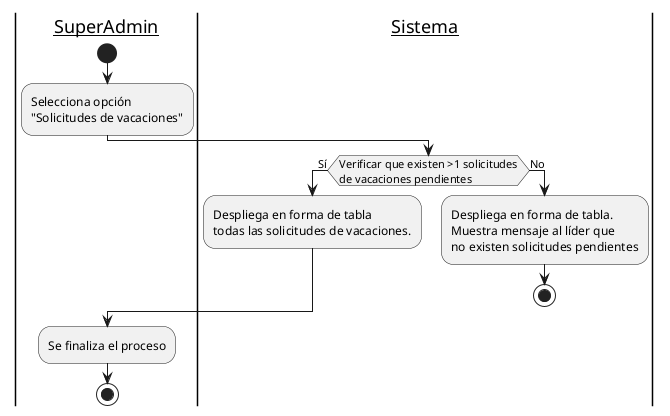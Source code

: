 @startuml CU02 - SuperAdmin consulta solicitudes de vacaciones de colaborador - Diagrama de actividad

|__SuperAdmin__|
start
:Selecciona opción\n"Solicitudes de vacaciones";

|__Sistema__|
if(Verificar que existen >1 solicitudes\nde vacaciones pendientes) then (Sí)
    :Despliega en forma de tabla\ntodas las solicitudes de vacaciones.;
else (No)
    :Despliega en forma de tabla.\nMuestra mensaje al líder que\nno existen solicitudes pendientes;
    stop
endif

|__SuperAdmin__|
:Se finaliza el proceso;

stop

@enduml